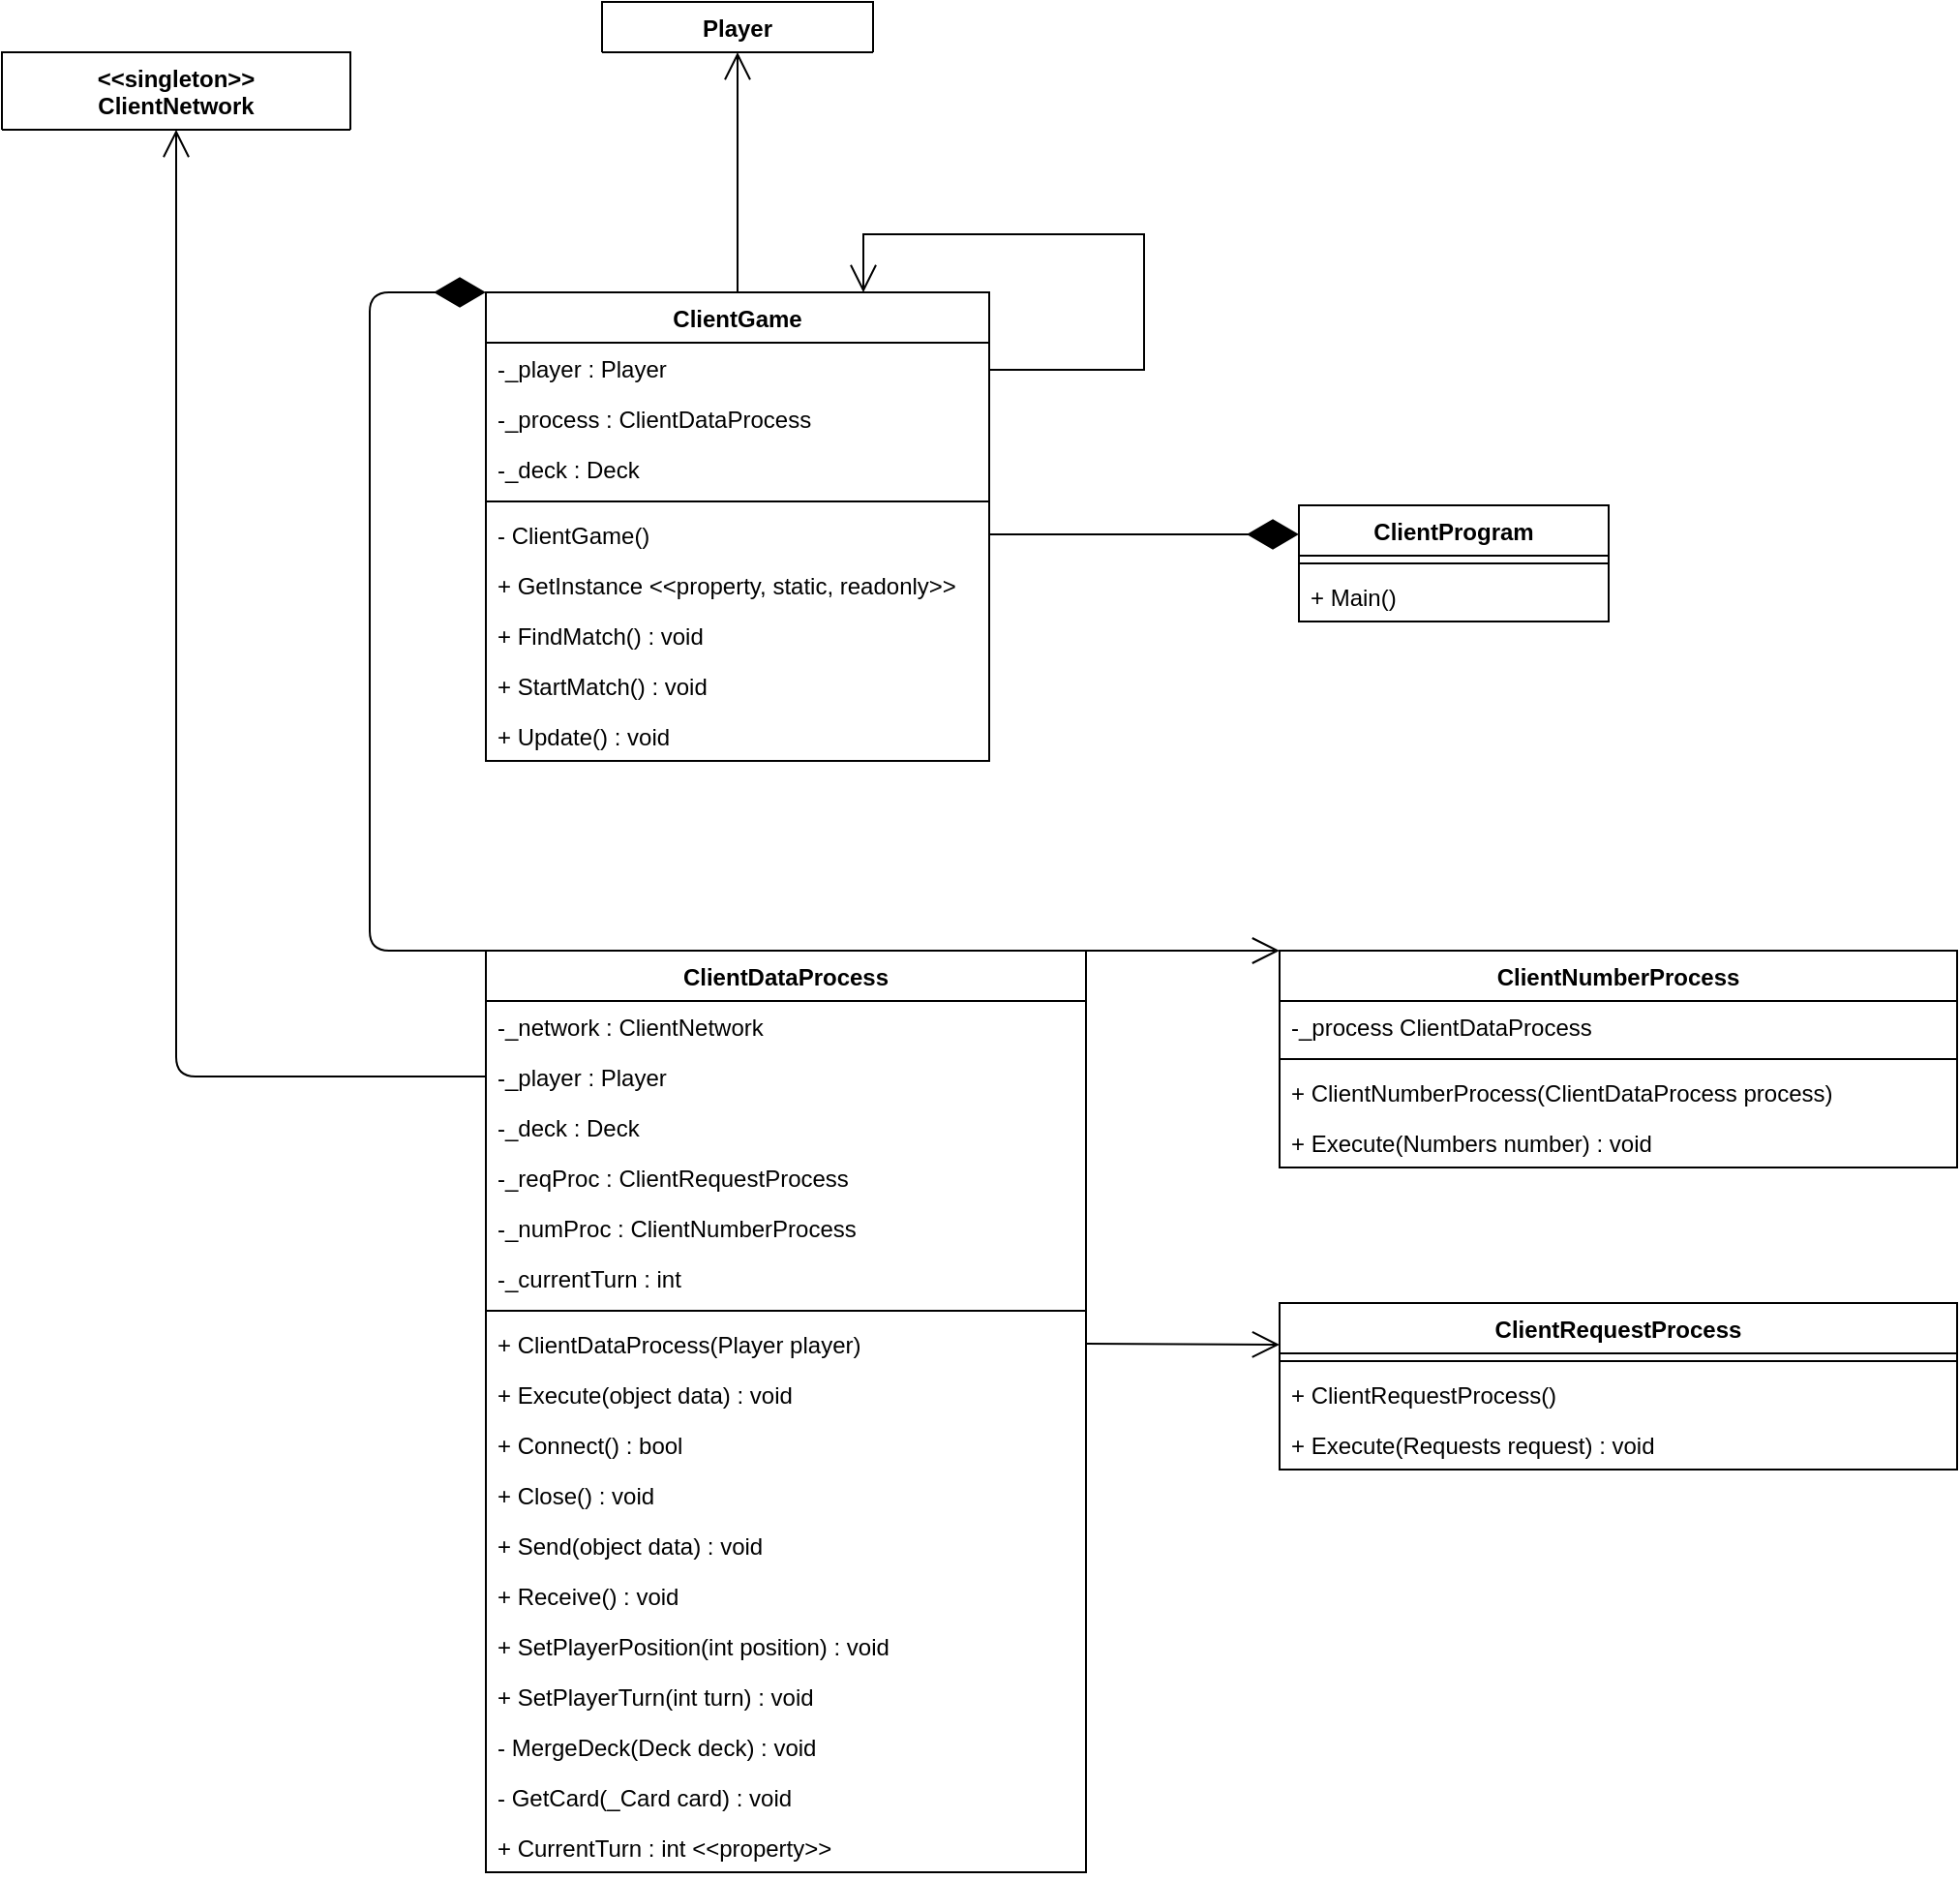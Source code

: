 <mxfile version="15.5.6" type="device"><diagram id="gpP6xrQhcJZTPPOt3UcB" name="Page-1"><mxGraphModel dx="1385" dy="1714" grid="1" gridSize="10" guides="1" tooltips="1" connect="1" arrows="1" fold="1" page="1" pageScale="1" pageWidth="850" pageHeight="1100" math="0" shadow="0"><root><mxCell id="0"/><mxCell id="1" parent="0"/><mxCell id="zJfcgWUDH2I0sCbeAV0E-1" value="ClientProgram" style="swimlane;fontStyle=1;align=center;verticalAlign=top;childLayout=stackLayout;horizontal=1;startSize=26;horizontalStack=0;resizeParent=1;resizeParentMax=0;resizeLast=0;collapsible=1;marginBottom=0;" parent="1" vertex="1"><mxGeometry x="680" y="200" width="160" height="60" as="geometry"/></mxCell><mxCell id="zJfcgWUDH2I0sCbeAV0E-3" value="" style="line;strokeWidth=1;fillColor=none;align=left;verticalAlign=middle;spacingTop=-1;spacingLeft=3;spacingRight=3;rotatable=0;labelPosition=right;points=[];portConstraint=eastwest;" parent="zJfcgWUDH2I0sCbeAV0E-1" vertex="1"><mxGeometry y="26" width="160" height="8" as="geometry"/></mxCell><mxCell id="zJfcgWUDH2I0sCbeAV0E-4" value="+ Main()" style="text;strokeColor=none;fillColor=none;align=left;verticalAlign=top;spacingLeft=4;spacingRight=4;overflow=hidden;rotatable=0;points=[[0,0.5],[1,0.5]];portConstraint=eastwest;" parent="zJfcgWUDH2I0sCbeAV0E-1" vertex="1"><mxGeometry y="34" width="160" height="26" as="geometry"/></mxCell><mxCell id="zJfcgWUDH2I0sCbeAV0E-5" value="ClientGame" style="swimlane;fontStyle=1;align=center;verticalAlign=top;childLayout=stackLayout;horizontal=1;startSize=26;horizontalStack=0;resizeParent=1;resizeParentMax=0;resizeLast=0;collapsible=1;marginBottom=0;" parent="1" vertex="1"><mxGeometry x="260" y="90" width="260" height="242" as="geometry"/></mxCell><mxCell id="zJfcgWUDH2I0sCbeAV0E-6" value="-_player : Player" style="text;strokeColor=none;fillColor=none;align=left;verticalAlign=top;spacingLeft=4;spacingRight=4;overflow=hidden;rotatable=0;points=[[0,0.5],[1,0.5]];portConstraint=eastwest;" parent="zJfcgWUDH2I0sCbeAV0E-5" vertex="1"><mxGeometry y="26" width="260" height="26" as="geometry"/></mxCell><mxCell id="zJfcgWUDH2I0sCbeAV0E-9" value="-_process : ClientDataProcess" style="text;strokeColor=none;fillColor=none;align=left;verticalAlign=top;spacingLeft=4;spacingRight=4;overflow=hidden;rotatable=0;points=[[0,0.5],[1,0.5]];portConstraint=eastwest;" parent="zJfcgWUDH2I0sCbeAV0E-5" vertex="1"><mxGeometry y="52" width="260" height="26" as="geometry"/></mxCell><mxCell id="zJfcgWUDH2I0sCbeAV0E-12" value="-_deck : Deck" style="text;strokeColor=none;fillColor=none;align=left;verticalAlign=top;spacingLeft=4;spacingRight=4;overflow=hidden;rotatable=0;points=[[0,0.5],[1,0.5]];portConstraint=eastwest;" parent="zJfcgWUDH2I0sCbeAV0E-5" vertex="1"><mxGeometry y="78" width="260" height="26" as="geometry"/></mxCell><mxCell id="zJfcgWUDH2I0sCbeAV0E-7" value="" style="line;strokeWidth=1;fillColor=none;align=left;verticalAlign=middle;spacingTop=-1;spacingLeft=3;spacingRight=3;rotatable=0;labelPosition=right;points=[];portConstraint=eastwest;" parent="zJfcgWUDH2I0sCbeAV0E-5" vertex="1"><mxGeometry y="104" width="260" height="8" as="geometry"/></mxCell><mxCell id="zJfcgWUDH2I0sCbeAV0E-8" value="- ClientGame()" style="text;strokeColor=none;fillColor=none;align=left;verticalAlign=top;spacingLeft=4;spacingRight=4;overflow=hidden;rotatable=0;points=[[0,0.5],[1,0.5]];portConstraint=eastwest;" parent="zJfcgWUDH2I0sCbeAV0E-5" vertex="1"><mxGeometry y="112" width="260" height="26" as="geometry"/></mxCell><mxCell id="5tk03EbPItYGbCZ9l59b-1" value="+ GetInstance &lt;&lt;property, static, readonly&gt;&gt;" style="text;strokeColor=none;fillColor=none;align=left;verticalAlign=top;spacingLeft=4;spacingRight=4;overflow=hidden;rotatable=0;points=[[0,0.5],[1,0.5]];portConstraint=eastwest;" vertex="1" parent="zJfcgWUDH2I0sCbeAV0E-5"><mxGeometry y="138" width="260" height="26" as="geometry"/></mxCell><mxCell id="5tk03EbPItYGbCZ9l59b-3" value="+ FindMatch() : void" style="text;strokeColor=none;fillColor=none;align=left;verticalAlign=top;spacingLeft=4;spacingRight=4;overflow=hidden;rotatable=0;points=[[0,0.5],[1,0.5]];portConstraint=eastwest;" vertex="1" parent="zJfcgWUDH2I0sCbeAV0E-5"><mxGeometry y="164" width="260" height="26" as="geometry"/></mxCell><mxCell id="5tk03EbPItYGbCZ9l59b-4" value="+ StartMatch() : void" style="text;strokeColor=none;fillColor=none;align=left;verticalAlign=top;spacingLeft=4;spacingRight=4;overflow=hidden;rotatable=0;points=[[0,0.5],[1,0.5]];portConstraint=eastwest;" vertex="1" parent="zJfcgWUDH2I0sCbeAV0E-5"><mxGeometry y="190" width="260" height="26" as="geometry"/></mxCell><mxCell id="zJfcgWUDH2I0sCbeAV0E-13" value="+ Update() : void" style="text;strokeColor=none;fillColor=none;align=left;verticalAlign=top;spacingLeft=4;spacingRight=4;overflow=hidden;rotatable=0;points=[[0,0.5],[1,0.5]];portConstraint=eastwest;" parent="zJfcgWUDH2I0sCbeAV0E-5" vertex="1"><mxGeometry y="216" width="260" height="26" as="geometry"/></mxCell><mxCell id="5tk03EbPItYGbCZ9l59b-2" value="" style="endArrow=open;endFill=1;endSize=12;html=1;rounded=0;entryX=0.75;entryY=0;entryDx=0;entryDy=0;" edge="1" parent="zJfcgWUDH2I0sCbeAV0E-5" target="zJfcgWUDH2I0sCbeAV0E-5"><mxGeometry width="160" relative="1" as="geometry"><mxPoint x="260" y="40" as="sourcePoint"/><mxPoint x="370" y="150" as="targetPoint"/><Array as="points"><mxPoint x="340" y="40"/><mxPoint x="340" y="-30"/><mxPoint x="195" y="-30"/></Array></mxGeometry></mxCell><mxCell id="zJfcgWUDH2I0sCbeAV0E-14" value="" style="endArrow=diamondThin;endFill=1;endSize=24;html=1;exitX=1;exitY=0.5;exitDx=0;exitDy=0;entryX=0;entryY=0.25;entryDx=0;entryDy=0;" parent="1" source="zJfcgWUDH2I0sCbeAV0E-8" target="zJfcgWUDH2I0sCbeAV0E-1" edge="1"><mxGeometry width="160" relative="1" as="geometry"><mxPoint x="470" y="105" as="sourcePoint"/><mxPoint x="580" y="107" as="targetPoint"/></mxGeometry></mxCell><mxCell id="zJfcgWUDH2I0sCbeAV0E-15" value="Player" style="swimlane;fontStyle=1;align=center;verticalAlign=top;childLayout=stackLayout;horizontal=1;startSize=26;horizontalStack=0;resizeParent=1;resizeParentMax=0;resizeLast=0;collapsible=1;marginBottom=0;" parent="1" vertex="1" collapsed="1"><mxGeometry x="320" y="-60" width="140" height="26" as="geometry"><mxRectangle x="280" y="-40" width="160" height="34" as="alternateBounds"/></mxGeometry></mxCell><mxCell id="zJfcgWUDH2I0sCbeAV0E-17" value="" style="line;strokeWidth=1;fillColor=none;align=left;verticalAlign=middle;spacingTop=-1;spacingLeft=3;spacingRight=3;rotatable=0;labelPosition=right;points=[];portConstraint=eastwest;" parent="zJfcgWUDH2I0sCbeAV0E-15" vertex="1"><mxGeometry y="26" width="140" height="8" as="geometry"/></mxCell><mxCell id="zJfcgWUDH2I0sCbeAV0E-19" value="" style="endArrow=open;endFill=1;endSize=12;html=1;exitX=0.5;exitY=0;exitDx=0;exitDy=0;entryX=0.5;entryY=1;entryDx=0;entryDy=0;" parent="1" source="zJfcgWUDH2I0sCbeAV0E-5" target="zJfcgWUDH2I0sCbeAV0E-15" edge="1"><mxGeometry width="160" relative="1" as="geometry"><mxPoint x="260" y="190" as="sourcePoint"/><mxPoint x="420" y="190" as="targetPoint"/></mxGeometry></mxCell><mxCell id="zJfcgWUDH2I0sCbeAV0E-20" value="ClientDataProcess" style="swimlane;fontStyle=1;align=center;verticalAlign=top;childLayout=stackLayout;horizontal=1;startSize=26;horizontalStack=0;resizeParent=1;resizeParentMax=0;resizeLast=0;collapsible=1;marginBottom=0;" parent="1" vertex="1"><mxGeometry x="260" y="430" width="310" height="476" as="geometry"/></mxCell><mxCell id="zJfcgWUDH2I0sCbeAV0E-21" value="-_network : ClientNetwork" style="text;strokeColor=none;fillColor=none;align=left;verticalAlign=top;spacingLeft=4;spacingRight=4;overflow=hidden;rotatable=0;points=[[0,0.5],[1,0.5]];portConstraint=eastwest;" parent="zJfcgWUDH2I0sCbeAV0E-20" vertex="1"><mxGeometry y="26" width="310" height="26" as="geometry"/></mxCell><mxCell id="zJfcgWUDH2I0sCbeAV0E-24" value="-_player : Player" style="text;strokeColor=none;fillColor=none;align=left;verticalAlign=top;spacingLeft=4;spacingRight=4;overflow=hidden;rotatable=0;points=[[0,0.5],[1,0.5]];portConstraint=eastwest;" parent="zJfcgWUDH2I0sCbeAV0E-20" vertex="1"><mxGeometry y="52" width="310" height="26" as="geometry"/></mxCell><mxCell id="zJfcgWUDH2I0sCbeAV0E-25" value="-_deck : Deck" style="text;strokeColor=none;fillColor=none;align=left;verticalAlign=top;spacingLeft=4;spacingRight=4;overflow=hidden;rotatable=0;points=[[0,0.5],[1,0.5]];portConstraint=eastwest;" parent="zJfcgWUDH2I0sCbeAV0E-20" vertex="1"><mxGeometry y="78" width="310" height="26" as="geometry"/></mxCell><mxCell id="zJfcgWUDH2I0sCbeAV0E-26" value="-_reqProc : ClientRequestProcess" style="text;strokeColor=none;fillColor=none;align=left;verticalAlign=top;spacingLeft=4;spacingRight=4;overflow=hidden;rotatable=0;points=[[0,0.5],[1,0.5]];portConstraint=eastwest;" parent="zJfcgWUDH2I0sCbeAV0E-20" vertex="1"><mxGeometry y="104" width="310" height="26" as="geometry"/></mxCell><mxCell id="zJfcgWUDH2I0sCbeAV0E-27" value="-_numProc : ClientNumberProcess" style="text;strokeColor=none;fillColor=none;align=left;verticalAlign=top;spacingLeft=4;spacingRight=4;overflow=hidden;rotatable=0;points=[[0,0.5],[1,0.5]];portConstraint=eastwest;" parent="zJfcgWUDH2I0sCbeAV0E-20" vertex="1"><mxGeometry y="130" width="310" height="26" as="geometry"/></mxCell><mxCell id="zJfcgWUDH2I0sCbeAV0E-28" value="-_currentTurn : int" style="text;strokeColor=none;fillColor=none;align=left;verticalAlign=top;spacingLeft=4;spacingRight=4;overflow=hidden;rotatable=0;points=[[0,0.5],[1,0.5]];portConstraint=eastwest;" parent="zJfcgWUDH2I0sCbeAV0E-20" vertex="1"><mxGeometry y="156" width="310" height="26" as="geometry"/></mxCell><mxCell id="zJfcgWUDH2I0sCbeAV0E-22" value="" style="line;strokeWidth=1;fillColor=none;align=left;verticalAlign=middle;spacingTop=-1;spacingLeft=3;spacingRight=3;rotatable=0;labelPosition=right;points=[];portConstraint=eastwest;" parent="zJfcgWUDH2I0sCbeAV0E-20" vertex="1"><mxGeometry y="182" width="310" height="8" as="geometry"/></mxCell><mxCell id="zJfcgWUDH2I0sCbeAV0E-23" value="+ ClientDataProcess(Player player)" style="text;strokeColor=none;fillColor=none;align=left;verticalAlign=top;spacingLeft=4;spacingRight=4;overflow=hidden;rotatable=0;points=[[0,0.5],[1,0.5]];portConstraint=eastwest;" parent="zJfcgWUDH2I0sCbeAV0E-20" vertex="1"><mxGeometry y="190" width="310" height="26" as="geometry"/></mxCell><mxCell id="zJfcgWUDH2I0sCbeAV0E-29" value="+ Execute(object data) : void" style="text;strokeColor=none;fillColor=none;align=left;verticalAlign=top;spacingLeft=4;spacingRight=4;overflow=hidden;rotatable=0;points=[[0,0.5],[1,0.5]];portConstraint=eastwest;" parent="zJfcgWUDH2I0sCbeAV0E-20" vertex="1"><mxGeometry y="216" width="310" height="26" as="geometry"/></mxCell><mxCell id="zJfcgWUDH2I0sCbeAV0E-30" value="+ Connect() : bool" style="text;strokeColor=none;fillColor=none;align=left;verticalAlign=top;spacingLeft=4;spacingRight=4;overflow=hidden;rotatable=0;points=[[0,0.5],[1,0.5]];portConstraint=eastwest;" parent="zJfcgWUDH2I0sCbeAV0E-20" vertex="1"><mxGeometry y="242" width="310" height="26" as="geometry"/></mxCell><mxCell id="zJfcgWUDH2I0sCbeAV0E-31" value="+ Close() : void" style="text;strokeColor=none;fillColor=none;align=left;verticalAlign=top;spacingLeft=4;spacingRight=4;overflow=hidden;rotatable=0;points=[[0,0.5],[1,0.5]];portConstraint=eastwest;" parent="zJfcgWUDH2I0sCbeAV0E-20" vertex="1"><mxGeometry y="268" width="310" height="26" as="geometry"/></mxCell><mxCell id="zJfcgWUDH2I0sCbeAV0E-32" value="+ Send(object data) : void" style="text;strokeColor=none;fillColor=none;align=left;verticalAlign=top;spacingLeft=4;spacingRight=4;overflow=hidden;rotatable=0;points=[[0,0.5],[1,0.5]];portConstraint=eastwest;" parent="zJfcgWUDH2I0sCbeAV0E-20" vertex="1"><mxGeometry y="294" width="310" height="26" as="geometry"/></mxCell><mxCell id="zJfcgWUDH2I0sCbeAV0E-33" value="+ Receive() : void" style="text;strokeColor=none;fillColor=none;align=left;verticalAlign=top;spacingLeft=4;spacingRight=4;overflow=hidden;rotatable=0;points=[[0,0.5],[1,0.5]];portConstraint=eastwest;" parent="zJfcgWUDH2I0sCbeAV0E-20" vertex="1"><mxGeometry y="320" width="310" height="26" as="geometry"/></mxCell><mxCell id="zJfcgWUDH2I0sCbeAV0E-34" value="+ SetPlayerPosition(int position) : void" style="text;strokeColor=none;fillColor=none;align=left;verticalAlign=top;spacingLeft=4;spacingRight=4;overflow=hidden;rotatable=0;points=[[0,0.5],[1,0.5]];portConstraint=eastwest;" parent="zJfcgWUDH2I0sCbeAV0E-20" vertex="1"><mxGeometry y="346" width="310" height="26" as="geometry"/></mxCell><mxCell id="zJfcgWUDH2I0sCbeAV0E-35" value="+ SetPlayerTurn(int turn) : void" style="text;strokeColor=none;fillColor=none;align=left;verticalAlign=top;spacingLeft=4;spacingRight=4;overflow=hidden;rotatable=0;points=[[0,0.5],[1,0.5]];portConstraint=eastwest;" parent="zJfcgWUDH2I0sCbeAV0E-20" vertex="1"><mxGeometry y="372" width="310" height="26" as="geometry"/></mxCell><mxCell id="zJfcgWUDH2I0sCbeAV0E-36" value="- MergeDeck(Deck deck) : void" style="text;strokeColor=none;fillColor=none;align=left;verticalAlign=top;spacingLeft=4;spacingRight=4;overflow=hidden;rotatable=0;points=[[0,0.5],[1,0.5]];portConstraint=eastwest;" parent="zJfcgWUDH2I0sCbeAV0E-20" vertex="1"><mxGeometry y="398" width="310" height="26" as="geometry"/></mxCell><mxCell id="zJfcgWUDH2I0sCbeAV0E-37" value="- GetCard(_Card card) : void" style="text;strokeColor=none;fillColor=none;align=left;verticalAlign=top;spacingLeft=4;spacingRight=4;overflow=hidden;rotatable=0;points=[[0,0.5],[1,0.5]];portConstraint=eastwest;" parent="zJfcgWUDH2I0sCbeAV0E-20" vertex="1"><mxGeometry y="424" width="310" height="26" as="geometry"/></mxCell><mxCell id="zJfcgWUDH2I0sCbeAV0E-38" value="+ CurrentTurn : int &lt;&lt;property&gt;&gt;" style="text;strokeColor=none;fillColor=none;align=left;verticalAlign=top;spacingLeft=4;spacingRight=4;overflow=hidden;rotatable=0;points=[[0,0.5],[1,0.5]];portConstraint=eastwest;" parent="zJfcgWUDH2I0sCbeAV0E-20" vertex="1"><mxGeometry y="450" width="310" height="26" as="geometry"/></mxCell><mxCell id="zJfcgWUDH2I0sCbeAV0E-40" value="" style="endArrow=diamondThin;endFill=1;endSize=24;html=1;exitX=0;exitY=0;exitDx=0;exitDy=0;entryX=0;entryY=0;entryDx=0;entryDy=0;" parent="1" source="zJfcgWUDH2I0sCbeAV0E-20" target="zJfcgWUDH2I0sCbeAV0E-5" edge="1"><mxGeometry width="160" relative="1" as="geometry"><mxPoint x="330" y="410" as="sourcePoint"/><mxPoint x="490" y="410" as="targetPoint"/><Array as="points"><mxPoint x="200" y="430"/><mxPoint x="200" y="90"/></Array></mxGeometry></mxCell><mxCell id="zJfcgWUDH2I0sCbeAV0E-41" value="&lt;&lt;singleton&gt;&gt;&#xA;ClientNetwork&#xA;" style="swimlane;fontStyle=1;align=center;verticalAlign=top;childLayout=stackLayout;horizontal=1;startSize=40;horizontalStack=0;resizeParent=1;resizeParentMax=0;resizeLast=0;collapsible=1;marginBottom=0;" parent="1" vertex="1" collapsed="1"><mxGeometry x="10" y="-34" width="180" height="40" as="geometry"><mxRectangle y="-20" width="200" height="48" as="alternateBounds"/></mxGeometry></mxCell><mxCell id="zJfcgWUDH2I0sCbeAV0E-43" value="" style="line;strokeWidth=1;fillColor=none;align=left;verticalAlign=middle;spacingTop=-1;spacingLeft=3;spacingRight=3;rotatable=0;labelPosition=right;points=[];portConstraint=eastwest;" parent="zJfcgWUDH2I0sCbeAV0E-41" vertex="1"><mxGeometry y="40" width="180" height="8" as="geometry"/></mxCell><mxCell id="zJfcgWUDH2I0sCbeAV0E-45" value="" style="endArrow=open;endFill=1;endSize=12;html=1;exitX=0;exitY=0.5;exitDx=0;exitDy=0;entryX=0.5;entryY=1;entryDx=0;entryDy=0;" parent="1" source="zJfcgWUDH2I0sCbeAV0E-24" target="zJfcgWUDH2I0sCbeAV0E-41" edge="1"><mxGeometry width="160" relative="1" as="geometry"><mxPoint x="160" y="200" as="sourcePoint"/><mxPoint x="320" y="200" as="targetPoint"/><Array as="points"><mxPoint x="100" y="495"/></Array></mxGeometry></mxCell><mxCell id="zJfcgWUDH2I0sCbeAV0E-46" value="ClientNumberProcess" style="swimlane;fontStyle=1;align=center;verticalAlign=top;childLayout=stackLayout;horizontal=1;startSize=26;horizontalStack=0;resizeParent=1;resizeParentMax=0;resizeLast=0;collapsible=1;marginBottom=0;" parent="1" vertex="1"><mxGeometry x="670" y="430" width="350" height="112" as="geometry"/></mxCell><mxCell id="zJfcgWUDH2I0sCbeAV0E-47" value="-_process ClientDataProcess" style="text;strokeColor=none;fillColor=none;align=left;verticalAlign=top;spacingLeft=4;spacingRight=4;overflow=hidden;rotatable=0;points=[[0,0.5],[1,0.5]];portConstraint=eastwest;" parent="zJfcgWUDH2I0sCbeAV0E-46" vertex="1"><mxGeometry y="26" width="350" height="26" as="geometry"/></mxCell><mxCell id="zJfcgWUDH2I0sCbeAV0E-48" value="" style="line;strokeWidth=1;fillColor=none;align=left;verticalAlign=middle;spacingTop=-1;spacingLeft=3;spacingRight=3;rotatable=0;labelPosition=right;points=[];portConstraint=eastwest;" parent="zJfcgWUDH2I0sCbeAV0E-46" vertex="1"><mxGeometry y="52" width="350" height="8" as="geometry"/></mxCell><mxCell id="zJfcgWUDH2I0sCbeAV0E-49" value="+ ClientNumberProcess(ClientDataProcess process)" style="text;strokeColor=none;fillColor=none;align=left;verticalAlign=top;spacingLeft=4;spacingRight=4;overflow=hidden;rotatable=0;points=[[0,0.5],[1,0.5]];portConstraint=eastwest;" parent="zJfcgWUDH2I0sCbeAV0E-46" vertex="1"><mxGeometry y="60" width="350" height="26" as="geometry"/></mxCell><mxCell id="zJfcgWUDH2I0sCbeAV0E-50" value="+ Execute(Numbers number) : void" style="text;strokeColor=none;fillColor=none;align=left;verticalAlign=top;spacingLeft=4;spacingRight=4;overflow=hidden;rotatable=0;points=[[0,0.5],[1,0.5]];portConstraint=eastwest;" parent="zJfcgWUDH2I0sCbeAV0E-46" vertex="1"><mxGeometry y="86" width="350" height="26" as="geometry"/></mxCell><mxCell id="zJfcgWUDH2I0sCbeAV0E-51" value="" style="endArrow=open;endFill=1;endSize=12;html=1;exitX=1;exitY=0;exitDx=0;exitDy=0;entryX=0;entryY=0;entryDx=0;entryDy=0;" parent="1" source="zJfcgWUDH2I0sCbeAV0E-20" target="zJfcgWUDH2I0sCbeAV0E-46" edge="1"><mxGeometry width="160" relative="1" as="geometry"><mxPoint x="460" y="460" as="sourcePoint"/><mxPoint x="620" y="460" as="targetPoint"/></mxGeometry></mxCell><mxCell id="zJfcgWUDH2I0sCbeAV0E-52" value="ClientRequestProcess" style="swimlane;fontStyle=1;align=center;verticalAlign=top;childLayout=stackLayout;horizontal=1;startSize=26;horizontalStack=0;resizeParent=1;resizeParentMax=0;resizeLast=0;collapsible=1;marginBottom=0;" parent="1" vertex="1"><mxGeometry x="670" y="612" width="350" height="86" as="geometry"/></mxCell><mxCell id="zJfcgWUDH2I0sCbeAV0E-54" value="" style="line;strokeWidth=1;fillColor=none;align=left;verticalAlign=middle;spacingTop=-1;spacingLeft=3;spacingRight=3;rotatable=0;labelPosition=right;points=[];portConstraint=eastwest;" parent="zJfcgWUDH2I0sCbeAV0E-52" vertex="1"><mxGeometry y="26" width="350" height="8" as="geometry"/></mxCell><mxCell id="zJfcgWUDH2I0sCbeAV0E-55" value="+ ClientRequestProcess()" style="text;strokeColor=none;fillColor=none;align=left;verticalAlign=top;spacingLeft=4;spacingRight=4;overflow=hidden;rotatable=0;points=[[0,0.5],[1,0.5]];portConstraint=eastwest;" parent="zJfcgWUDH2I0sCbeAV0E-52" vertex="1"><mxGeometry y="34" width="350" height="26" as="geometry"/></mxCell><mxCell id="zJfcgWUDH2I0sCbeAV0E-56" value="+ Execute(Requests request) : void" style="text;strokeColor=none;fillColor=none;align=left;verticalAlign=top;spacingLeft=4;spacingRight=4;overflow=hidden;rotatable=0;points=[[0,0.5],[1,0.5]];portConstraint=eastwest;" parent="zJfcgWUDH2I0sCbeAV0E-52" vertex="1"><mxGeometry y="60" width="350" height="26" as="geometry"/></mxCell><mxCell id="zJfcgWUDH2I0sCbeAV0E-57" value="" style="endArrow=open;endFill=1;endSize=12;html=1;exitX=1;exitY=0.5;exitDx=0;exitDy=0;entryX=0;entryY=0.25;entryDx=0;entryDy=0;" parent="1" source="zJfcgWUDH2I0sCbeAV0E-23" target="zJfcgWUDH2I0sCbeAV0E-52" edge="1"><mxGeometry width="160" relative="1" as="geometry"><mxPoint x="620" y="590" as="sourcePoint"/><mxPoint x="780" y="590" as="targetPoint"/></mxGeometry></mxCell></root></mxGraphModel></diagram></mxfile>